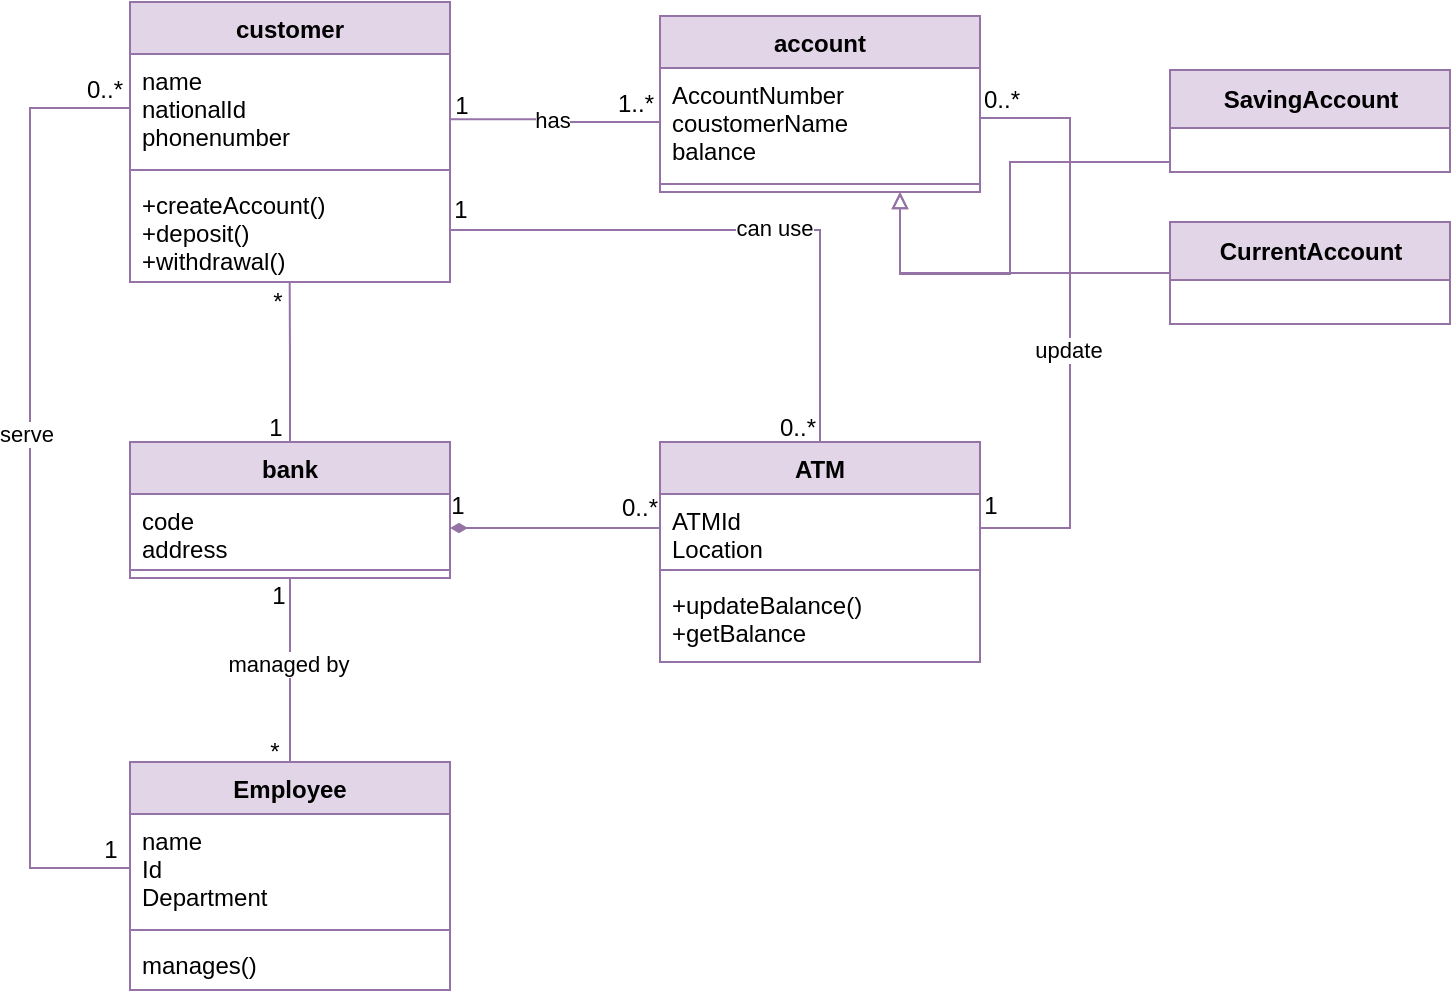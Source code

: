 <mxfile version="20.2.8" type="github">
  <diagram id="x3QpqG3v1Qq8KxIQBmOJ" name="Page-1">
    <mxGraphModel dx="1753" dy="503" grid="1" gridSize="10" guides="1" tooltips="1" connect="1" arrows="1" fold="1" page="1" pageScale="1" pageWidth="850" pageHeight="1100" math="0" shadow="0">
      <root>
        <mxCell id="0" />
        <mxCell id="1" parent="0" />
        <mxCell id="PpQGrMj78GbPd30nO07A-4" value="customer" style="swimlane;fontStyle=1;align=center;verticalAlign=top;childLayout=stackLayout;horizontal=1;startSize=26;horizontalStack=0;resizeParent=1;resizeParentMax=0;resizeLast=0;collapsible=1;marginBottom=0;fillColor=#e1d5e7;strokeColor=#9673a6;" vertex="1" parent="1">
          <mxGeometry width="160" height="140" as="geometry" />
        </mxCell>
        <mxCell id="PpQGrMj78GbPd30nO07A-5" value="name &#xa;nationalId&#xa;phonenumber" style="text;strokeColor=none;fillColor=none;align=left;verticalAlign=top;spacingLeft=4;spacingRight=4;overflow=hidden;rotatable=0;points=[[0,0.5],[1,0.5]];portConstraint=eastwest;" vertex="1" parent="PpQGrMj78GbPd30nO07A-4">
          <mxGeometry y="26" width="160" height="54" as="geometry" />
        </mxCell>
        <mxCell id="PpQGrMj78GbPd30nO07A-6" value="" style="line;strokeWidth=1;fillColor=none;align=left;verticalAlign=middle;spacingTop=-1;spacingLeft=3;spacingRight=3;rotatable=0;labelPosition=right;points=[];portConstraint=eastwest;strokeColor=inherit;" vertex="1" parent="PpQGrMj78GbPd30nO07A-4">
          <mxGeometry y="80" width="160" height="8" as="geometry" />
        </mxCell>
        <mxCell id="PpQGrMj78GbPd30nO07A-7" value="+createAccount()&#xa;+deposit()&#xa;+withdrawal()" style="text;strokeColor=none;fillColor=none;align=left;verticalAlign=top;spacingLeft=4;spacingRight=4;overflow=hidden;rotatable=0;points=[[0,0.5],[1,0.5]];portConstraint=eastwest;" vertex="1" parent="PpQGrMj78GbPd30nO07A-4">
          <mxGeometry y="88" width="160" height="52" as="geometry" />
        </mxCell>
        <mxCell id="PpQGrMj78GbPd30nO07A-8" value="account" style="swimlane;fontStyle=1;align=center;verticalAlign=top;childLayout=stackLayout;horizontal=1;startSize=26;horizontalStack=0;resizeParent=1;resizeParentMax=0;resizeLast=0;collapsible=1;marginBottom=0;fillColor=#e1d5e7;strokeColor=#9673a6;" vertex="1" parent="1">
          <mxGeometry x="265" y="7" width="160" height="88" as="geometry" />
        </mxCell>
        <mxCell id="PpQGrMj78GbPd30nO07A-9" value="AccountNumber&#xa;coustomerName&#xa;balance&#xa;&#xa;" style="text;strokeColor=none;fillColor=none;align=left;verticalAlign=top;spacingLeft=4;spacingRight=4;overflow=hidden;rotatable=0;points=[[0,0.5],[1,0.5]];portConstraint=eastwest;" vertex="1" parent="PpQGrMj78GbPd30nO07A-8">
          <mxGeometry y="26" width="160" height="54" as="geometry" />
        </mxCell>
        <mxCell id="PpQGrMj78GbPd30nO07A-10" value="" style="line;strokeWidth=1;fillColor=none;align=left;verticalAlign=middle;spacingTop=-1;spacingLeft=3;spacingRight=3;rotatable=0;labelPosition=right;points=[];portConstraint=eastwest;strokeColor=inherit;" vertex="1" parent="PpQGrMj78GbPd30nO07A-8">
          <mxGeometry y="80" width="160" height="8" as="geometry" />
        </mxCell>
        <mxCell id="PpQGrMj78GbPd30nO07A-12" style="edgeStyle=orthogonalEdgeStyle;rounded=0;orthogonalLoop=1;jettySize=auto;html=1;exitX=1;exitY=0.604;exitDx=0;exitDy=0;entryX=0;entryY=0.5;entryDx=0;entryDy=0;endArrow=none;endFill=0;fillColor=#e1d5e7;strokeColor=#9673a6;exitPerimeter=0;" edge="1" parent="1" source="PpQGrMj78GbPd30nO07A-5" target="PpQGrMj78GbPd30nO07A-9">
          <mxGeometry relative="1" as="geometry" />
        </mxCell>
        <mxCell id="PpQGrMj78GbPd30nO07A-13" value="has" style="edgeLabel;html=1;align=center;verticalAlign=middle;resizable=0;points=[];" vertex="1" connectable="0" parent="PpQGrMj78GbPd30nO07A-12">
          <mxGeometry x="-0.23" y="-1" relative="1" as="geometry">
            <mxPoint x="10" y="-1" as="offset" />
          </mxGeometry>
        </mxCell>
        <mxCell id="PpQGrMj78GbPd30nO07A-16" value="1" style="text;html=1;strokeColor=none;fillColor=none;align=center;verticalAlign=middle;whiteSpace=wrap;rounded=0;" vertex="1" parent="1">
          <mxGeometry x="166" y="37" height="30" as="geometry" />
        </mxCell>
        <mxCell id="PpQGrMj78GbPd30nO07A-17" value="1..*" style="text;html=1;strokeColor=none;fillColor=none;align=center;verticalAlign=middle;whiteSpace=wrap;rounded=0;" vertex="1" parent="1">
          <mxGeometry x="243" y="36" width="20" height="30" as="geometry" />
        </mxCell>
        <mxCell id="PpQGrMj78GbPd30nO07A-27" style="edgeStyle=orthogonalEdgeStyle;rounded=0;orthogonalLoop=1;jettySize=auto;html=1;exitX=0.5;exitY=0;exitDx=0;exitDy=0;entryX=0.499;entryY=1;entryDx=0;entryDy=0;entryPerimeter=0;endArrow=none;endFill=0;fillColor=#e1d5e7;strokeColor=#9673a6;" edge="1" parent="1" source="PpQGrMj78GbPd30nO07A-23" target="PpQGrMj78GbPd30nO07A-7">
          <mxGeometry relative="1" as="geometry" />
        </mxCell>
        <mxCell id="PpQGrMj78GbPd30nO07A-57" style="edgeStyle=orthogonalEdgeStyle;rounded=0;orthogonalLoop=1;jettySize=auto;html=1;exitX=0.5;exitY=1;exitDx=0;exitDy=0;entryX=0.5;entryY=0;entryDx=0;entryDy=0;startArrow=none;startFill=0;endArrow=none;endFill=0;fillColor=#e1d5e7;strokeColor=#9673a6;" edge="1" parent="1" source="PpQGrMj78GbPd30nO07A-23" target="PpQGrMj78GbPd30nO07A-53">
          <mxGeometry relative="1" as="geometry" />
        </mxCell>
        <mxCell id="PpQGrMj78GbPd30nO07A-58" value="managed by" style="edgeLabel;html=1;align=center;verticalAlign=middle;resizable=0;points=[];" vertex="1" connectable="0" parent="PpQGrMj78GbPd30nO07A-57">
          <mxGeometry x="-0.077" y="-1" relative="1" as="geometry">
            <mxPoint as="offset" />
          </mxGeometry>
        </mxCell>
        <mxCell id="PpQGrMj78GbPd30nO07A-23" value="bank" style="swimlane;fontStyle=1;align=center;verticalAlign=top;childLayout=stackLayout;horizontal=1;startSize=26;horizontalStack=0;resizeParent=1;resizeParentMax=0;resizeLast=0;collapsible=1;marginBottom=0;fillColor=#e1d5e7;strokeColor=#9673a6;" vertex="1" parent="1">
          <mxGeometry y="220" width="160" height="68" as="geometry" />
        </mxCell>
        <mxCell id="PpQGrMj78GbPd30nO07A-24" value="code&#xa;address" style="text;strokeColor=none;fillColor=none;align=left;verticalAlign=top;spacingLeft=4;spacingRight=4;overflow=hidden;rotatable=0;points=[[0,0.5],[1,0.5]];portConstraint=eastwest;" vertex="1" parent="PpQGrMj78GbPd30nO07A-23">
          <mxGeometry y="26" width="160" height="34" as="geometry" />
        </mxCell>
        <mxCell id="PpQGrMj78GbPd30nO07A-25" value="" style="line;strokeWidth=1;fillColor=none;align=left;verticalAlign=middle;spacingTop=-1;spacingLeft=3;spacingRight=3;rotatable=0;labelPosition=right;points=[];portConstraint=eastwest;strokeColor=inherit;" vertex="1" parent="PpQGrMj78GbPd30nO07A-23">
          <mxGeometry y="60" width="160" height="8" as="geometry" />
        </mxCell>
        <mxCell id="PpQGrMj78GbPd30nO07A-29" value="1" style="text;html=1;strokeColor=none;fillColor=none;align=center;verticalAlign=middle;whiteSpace=wrap;rounded=0;" vertex="1" parent="1">
          <mxGeometry x="73" y="198" height="30" as="geometry" />
        </mxCell>
        <mxCell id="PpQGrMj78GbPd30nO07A-30" value="*" style="text;html=1;strokeColor=none;fillColor=none;align=center;verticalAlign=middle;whiteSpace=wrap;rounded=0;" vertex="1" parent="1">
          <mxGeometry x="73" y="135" width="2" height="30" as="geometry" />
        </mxCell>
        <mxCell id="PpQGrMj78GbPd30nO07A-31" value="ATM" style="swimlane;fontStyle=1;align=center;verticalAlign=top;childLayout=stackLayout;horizontal=1;startSize=26;horizontalStack=0;resizeParent=1;resizeParentMax=0;resizeLast=0;collapsible=1;marginBottom=0;fillColor=#e1d5e7;strokeColor=#9673a6;" vertex="1" parent="1">
          <mxGeometry x="265" y="220" width="160" height="110" as="geometry" />
        </mxCell>
        <mxCell id="PpQGrMj78GbPd30nO07A-32" value="ATMId &#xa;Location&#xa;" style="text;strokeColor=none;fillColor=none;align=left;verticalAlign=top;spacingLeft=4;spacingRight=4;overflow=hidden;rotatable=0;points=[[0,0.5],[1,0.5]];portConstraint=eastwest;" vertex="1" parent="PpQGrMj78GbPd30nO07A-31">
          <mxGeometry y="26" width="160" height="34" as="geometry" />
        </mxCell>
        <mxCell id="PpQGrMj78GbPd30nO07A-33" value="" style="line;strokeWidth=1;fillColor=none;align=left;verticalAlign=middle;spacingTop=-1;spacingLeft=3;spacingRight=3;rotatable=0;labelPosition=right;points=[];portConstraint=eastwest;strokeColor=inherit;" vertex="1" parent="PpQGrMj78GbPd30nO07A-31">
          <mxGeometry y="60" width="160" height="8" as="geometry" />
        </mxCell>
        <mxCell id="PpQGrMj78GbPd30nO07A-34" value="+updateBalance()&#xa;+getBalance" style="text;strokeColor=none;fillColor=none;align=left;verticalAlign=top;spacingLeft=4;spacingRight=4;overflow=hidden;rotatable=0;points=[[0,0.5],[1,0.5]];portConstraint=eastwest;" vertex="1" parent="PpQGrMj78GbPd30nO07A-31">
          <mxGeometry y="68" width="160" height="42" as="geometry" />
        </mxCell>
        <mxCell id="PpQGrMj78GbPd30nO07A-35" style="edgeStyle=orthogonalEdgeStyle;rounded=0;orthogonalLoop=1;jettySize=auto;html=1;entryX=1;entryY=0.5;entryDx=0;entryDy=0;endArrow=diamondThin;endFill=1;startArrow=none;startFill=0;fillColor=#e1d5e7;strokeColor=#9673a6;" edge="1" parent="1" source="PpQGrMj78GbPd30nO07A-32" target="PpQGrMj78GbPd30nO07A-24">
          <mxGeometry relative="1" as="geometry" />
        </mxCell>
        <mxCell id="PpQGrMj78GbPd30nO07A-36" value="1" style="text;html=1;strokeColor=none;fillColor=none;align=center;verticalAlign=middle;whiteSpace=wrap;rounded=0;" vertex="1" parent="1">
          <mxGeometry x="164" y="237" height="30" as="geometry" />
        </mxCell>
        <mxCell id="PpQGrMj78GbPd30nO07A-37" value="0..*" style="text;html=1;strokeColor=none;fillColor=none;align=center;verticalAlign=middle;whiteSpace=wrap;rounded=0;" vertex="1" parent="1">
          <mxGeometry x="248" y="238" width="14" height="30" as="geometry" />
        </mxCell>
        <mxCell id="PpQGrMj78GbPd30nO07A-38" style="edgeStyle=orthogonalEdgeStyle;rounded=0;orthogonalLoop=1;jettySize=auto;html=1;exitX=1;exitY=0.5;exitDx=0;exitDy=0;entryX=0.5;entryY=0;entryDx=0;entryDy=0;startArrow=none;startFill=0;endArrow=none;endFill=0;fillColor=#e1d5e7;strokeColor=#9673a6;" edge="1" parent="1" source="PpQGrMj78GbPd30nO07A-7" target="PpQGrMj78GbPd30nO07A-31">
          <mxGeometry relative="1" as="geometry">
            <Array as="points">
              <mxPoint x="345" y="114" />
            </Array>
          </mxGeometry>
        </mxCell>
        <mxCell id="PpQGrMj78GbPd30nO07A-39" value="can use" style="edgeLabel;html=1;align=center;verticalAlign=middle;resizable=0;points=[];" vertex="1" connectable="0" parent="PpQGrMj78GbPd30nO07A-38">
          <mxGeometry x="0.112" y="1" relative="1" as="geometry">
            <mxPoint as="offset" />
          </mxGeometry>
        </mxCell>
        <mxCell id="PpQGrMj78GbPd30nO07A-40" value="1" style="text;html=1;strokeColor=none;fillColor=none;align=center;verticalAlign=middle;whiteSpace=wrap;rounded=0;" vertex="1" parent="1">
          <mxGeometry x="126.5" y="89" width="77" height="30" as="geometry" />
        </mxCell>
        <mxCell id="PpQGrMj78GbPd30nO07A-41" value="0..*" style="text;html=1;strokeColor=none;fillColor=none;align=center;verticalAlign=middle;whiteSpace=wrap;rounded=0;" vertex="1" parent="1">
          <mxGeometry x="327" y="198" width="14" height="30" as="geometry" />
        </mxCell>
        <mxCell id="PpQGrMj78GbPd30nO07A-42" style="edgeStyle=orthogonalEdgeStyle;rounded=0;orthogonalLoop=1;jettySize=auto;html=1;exitX=1;exitY=0.5;exitDx=0;exitDy=0;startArrow=none;startFill=0;endArrow=none;endFill=0;fillColor=#e1d5e7;strokeColor=#9673a6;" edge="1" parent="1" source="PpQGrMj78GbPd30nO07A-32" target="PpQGrMj78GbPd30nO07A-9">
          <mxGeometry relative="1" as="geometry">
            <Array as="points">
              <mxPoint x="470" y="263" />
              <mxPoint x="470" y="58" />
            </Array>
          </mxGeometry>
        </mxCell>
        <mxCell id="PpQGrMj78GbPd30nO07A-45" value="update" style="edgeLabel;html=1;align=center;verticalAlign=middle;resizable=0;points=[];" vertex="1" connectable="0" parent="PpQGrMj78GbPd30nO07A-42">
          <mxGeometry x="-0.091" y="1" relative="1" as="geometry">
            <mxPoint as="offset" />
          </mxGeometry>
        </mxCell>
        <mxCell id="PpQGrMj78GbPd30nO07A-44" value="1" style="text;html=1;strokeColor=none;fillColor=none;align=center;verticalAlign=middle;whiteSpace=wrap;rounded=0;" vertex="1" parent="1">
          <mxGeometry x="392" y="237" width="77" height="30" as="geometry" />
        </mxCell>
        <mxCell id="PpQGrMj78GbPd30nO07A-46" value="0..*" style="text;html=1;strokeColor=none;fillColor=none;align=center;verticalAlign=middle;whiteSpace=wrap;rounded=0;" vertex="1" parent="1">
          <mxGeometry x="429" y="34" width="14" height="30" as="geometry" />
        </mxCell>
        <mxCell id="PpQGrMj78GbPd30nO07A-51" style="edgeStyle=orthogonalEdgeStyle;rounded=0;orthogonalLoop=1;jettySize=auto;html=1;startArrow=none;startFill=0;endArrow=block;endFill=0;fillColor=#e1d5e7;strokeColor=#9673a6;entryX=0.75;entryY=1;entryDx=0;entryDy=0;" edge="1" parent="1" target="PpQGrMj78GbPd30nO07A-8">
          <mxGeometry relative="1" as="geometry">
            <mxPoint x="520" y="80" as="sourcePoint" />
            <mxPoint x="360" y="136" as="targetPoint" />
            <Array as="points">
              <mxPoint x="520" y="80" />
              <mxPoint x="440" y="80" />
              <mxPoint x="440" y="136" />
              <mxPoint x="385" y="136" />
            </Array>
          </mxGeometry>
        </mxCell>
        <mxCell id="PpQGrMj78GbPd30nO07A-47" value="SavingAccount" style="swimlane;fontStyle=1;align=center;verticalAlign=middle;childLayout=stackLayout;horizontal=1;startSize=29;horizontalStack=0;resizeParent=1;resizeParentMax=0;resizeLast=0;collapsible=0;marginBottom=0;html=1;fillColor=#e1d5e7;strokeColor=#9673a6;" vertex="1" parent="1">
          <mxGeometry x="520" y="34" width="140" height="51" as="geometry" />
        </mxCell>
        <mxCell id="PpQGrMj78GbPd30nO07A-52" style="edgeStyle=orthogonalEdgeStyle;rounded=0;orthogonalLoop=1;jettySize=auto;html=1;exitX=0;exitY=0.5;exitDx=0;exitDy=0;entryX=0.75;entryY=1;entryDx=0;entryDy=0;startArrow=none;startFill=0;endArrow=block;endFill=0;fillColor=#e1d5e7;strokeColor=#9673a6;" edge="1" parent="1" source="PpQGrMj78GbPd30nO07A-50" target="PpQGrMj78GbPd30nO07A-8">
          <mxGeometry relative="1" as="geometry" />
        </mxCell>
        <mxCell id="PpQGrMj78GbPd30nO07A-50" value="CurrentAccount" style="swimlane;fontStyle=1;align=center;verticalAlign=middle;childLayout=stackLayout;horizontal=1;startSize=29;horizontalStack=0;resizeParent=1;resizeParentMax=0;resizeLast=0;collapsible=0;marginBottom=0;html=1;fillColor=#e1d5e7;strokeColor=#9673a6;" vertex="1" parent="1">
          <mxGeometry x="520" y="110" width="140" height="51" as="geometry" />
        </mxCell>
        <mxCell id="PpQGrMj78GbPd30nO07A-53" value="Employee" style="swimlane;fontStyle=1;align=center;verticalAlign=top;childLayout=stackLayout;horizontal=1;startSize=26;horizontalStack=0;resizeParent=1;resizeParentMax=0;resizeLast=0;collapsible=1;marginBottom=0;fillColor=#e1d5e7;strokeColor=#9673a6;" vertex="1" parent="1">
          <mxGeometry y="380" width="160" height="114" as="geometry" />
        </mxCell>
        <mxCell id="PpQGrMj78GbPd30nO07A-54" value="name&#xa;Id&#xa;Department " style="text;strokeColor=none;fillColor=none;align=left;verticalAlign=top;spacingLeft=4;spacingRight=4;overflow=hidden;rotatable=0;points=[[0,0.5],[1,0.5]];portConstraint=eastwest;" vertex="1" parent="PpQGrMj78GbPd30nO07A-53">
          <mxGeometry y="26" width="160" height="54" as="geometry" />
        </mxCell>
        <mxCell id="PpQGrMj78GbPd30nO07A-55" value="" style="line;strokeWidth=1;fillColor=none;align=left;verticalAlign=middle;spacingTop=-1;spacingLeft=3;spacingRight=3;rotatable=0;labelPosition=right;points=[];portConstraint=eastwest;strokeColor=inherit;" vertex="1" parent="PpQGrMj78GbPd30nO07A-53">
          <mxGeometry y="80" width="160" height="8" as="geometry" />
        </mxCell>
        <mxCell id="PpQGrMj78GbPd30nO07A-56" value="manages()" style="text;strokeColor=none;fillColor=none;align=left;verticalAlign=top;spacingLeft=4;spacingRight=4;overflow=hidden;rotatable=0;points=[[0,0.5],[1,0.5]];portConstraint=eastwest;" vertex="1" parent="PpQGrMj78GbPd30nO07A-53">
          <mxGeometry y="88" width="160" height="26" as="geometry" />
        </mxCell>
        <mxCell id="PpQGrMj78GbPd30nO07A-59" value="1" style="text;html=1;align=center;verticalAlign=middle;resizable=0;points=[];autosize=1;strokeColor=none;fillColor=none;" vertex="1" parent="1">
          <mxGeometry x="59" y="282" width="30" height="30" as="geometry" />
        </mxCell>
        <mxCell id="PpQGrMj78GbPd30nO07A-60" value="*" style="text;html=1;align=center;verticalAlign=middle;resizable=0;points=[];autosize=1;strokeColor=none;fillColor=none;" vertex="1" parent="1">
          <mxGeometry x="57" y="360" width="30" height="30" as="geometry" />
        </mxCell>
        <mxCell id="PpQGrMj78GbPd30nO07A-61" style="edgeStyle=orthogonalEdgeStyle;rounded=0;orthogonalLoop=1;jettySize=auto;html=1;exitX=0;exitY=0.5;exitDx=0;exitDy=0;startArrow=none;startFill=0;endArrow=none;endFill=0;entryX=0;entryY=0.5;entryDx=0;entryDy=0;fillColor=#e1d5e7;strokeColor=#9673a6;" edge="1" parent="1" source="PpQGrMj78GbPd30nO07A-54" target="PpQGrMj78GbPd30nO07A-5">
          <mxGeometry relative="1" as="geometry">
            <mxPoint x="-20" y="80" as="targetPoint" />
            <Array as="points">
              <mxPoint x="-50" y="433" />
              <mxPoint x="-50" y="53" />
            </Array>
          </mxGeometry>
        </mxCell>
        <mxCell id="PpQGrMj78GbPd30nO07A-62" value="serve" style="edgeLabel;html=1;align=center;verticalAlign=middle;resizable=0;points=[];" vertex="1" connectable="0" parent="PpQGrMj78GbPd30nO07A-61">
          <mxGeometry x="0.112" y="2" relative="1" as="geometry">
            <mxPoint as="offset" />
          </mxGeometry>
        </mxCell>
        <mxCell id="PpQGrMj78GbPd30nO07A-63" value="1" style="text;html=1;align=center;verticalAlign=middle;resizable=0;points=[];autosize=1;strokeColor=none;fillColor=none;" vertex="1" parent="1">
          <mxGeometry x="-25" y="409" width="30" height="30" as="geometry" />
        </mxCell>
        <mxCell id="PpQGrMj78GbPd30nO07A-64" value="0..*" style="text;html=1;align=center;verticalAlign=middle;resizable=0;points=[];autosize=1;strokeColor=none;fillColor=none;" vertex="1" parent="1">
          <mxGeometry x="-33" y="29" width="40" height="30" as="geometry" />
        </mxCell>
      </root>
    </mxGraphModel>
  </diagram>
</mxfile>
